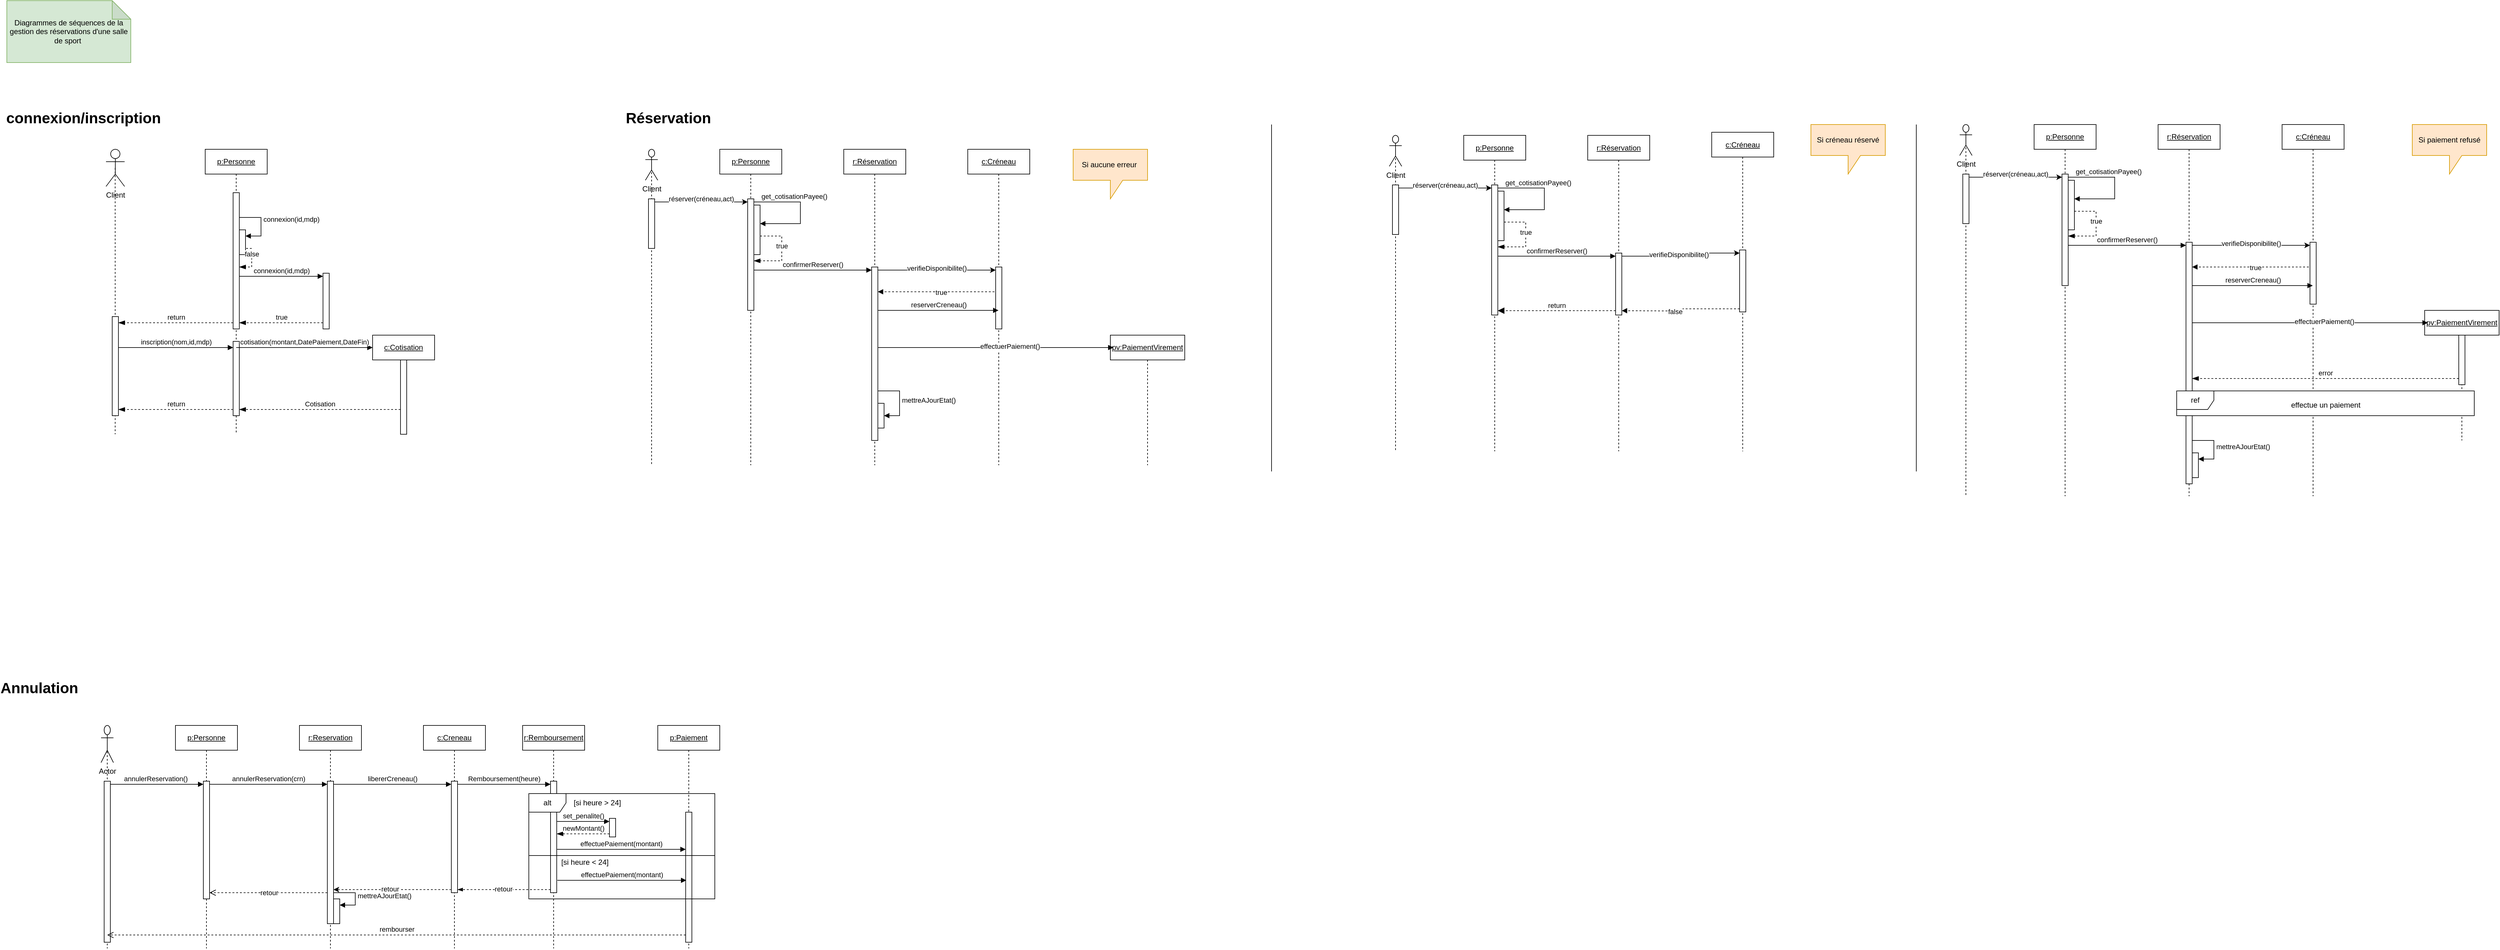 <mxfile version="24.8.6">
  <diagram name="Page-1" id="2YBvvXClWsGukQMizWep">
    <mxGraphModel dx="1835" dy="980" grid="1" gridSize="10" guides="1" tooltips="1" connect="1" arrows="1" fold="1" page="1" pageScale="1" pageWidth="4681" pageHeight="3300" math="0" shadow="0">
      <root>
        <mxCell id="0" />
        <mxCell id="1" parent="0" />
        <mxCell id="aM9ryv3xv72pqoxQDRHE-1" value="&lt;u&gt;p:Personne&lt;/u&gt;" style="shape=umlLifeline;perimeter=lifelinePerimeter;whiteSpace=wrap;html=1;container=0;dropTarget=0;collapsible=0;recursiveResize=0;outlineConnect=0;portConstraint=eastwest;newEdgeStyle={&quot;edgeStyle&quot;:&quot;elbowEdgeStyle&quot;,&quot;elbow&quot;:&quot;vertical&quot;,&quot;curved&quot;:0,&quot;rounded&quot;:0};" parent="1" vertex="1">
          <mxGeometry x="360" y="280" width="100" height="460" as="geometry" />
        </mxCell>
        <mxCell id="aM9ryv3xv72pqoxQDRHE-2" value="" style="html=1;points=[];perimeter=orthogonalPerimeter;outlineConnect=0;targetShapes=umlLifeline;portConstraint=eastwest;newEdgeStyle={&quot;edgeStyle&quot;:&quot;elbowEdgeStyle&quot;,&quot;elbow&quot;:&quot;vertical&quot;,&quot;curved&quot;:0,&quot;rounded&quot;:0};" parent="aM9ryv3xv72pqoxQDRHE-1" vertex="1">
          <mxGeometry x="45" y="70" width="10" height="220" as="geometry" />
        </mxCell>
        <mxCell id="SvCLSoHTuR3Pm3cuyJYp-9" value="" style="html=1;points=[[0,0,0,0,5],[0,1,0,0,-5],[1,0,0,0,5],[1,1,0,0,-5]];perimeter=orthogonalPerimeter;outlineConnect=0;targetShapes=umlLifeline;portConstraint=eastwest;newEdgeStyle={&quot;curved&quot;:0,&quot;rounded&quot;:0};" parent="aM9ryv3xv72pqoxQDRHE-1" vertex="1">
          <mxGeometry x="55" y="130" width="10" height="40" as="geometry" />
        </mxCell>
        <mxCell id="SvCLSoHTuR3Pm3cuyJYp-10" value="connexion(id,mdp)&lt;div&gt;&lt;br&gt;&lt;/div&gt;" style="html=1;align=left;spacingLeft=2;endArrow=block;rounded=0;edgeStyle=orthogonalEdgeStyle;curved=0;rounded=0;" parent="aM9ryv3xv72pqoxQDRHE-1" source="aM9ryv3xv72pqoxQDRHE-2" target="SvCLSoHTuR3Pm3cuyJYp-9" edge="1">
          <mxGeometry relative="1" as="geometry">
            <mxPoint x="60" y="110" as="sourcePoint" />
            <Array as="points">
              <mxPoint x="90" y="110" />
              <mxPoint x="90" y="140" />
            </Array>
          </mxGeometry>
        </mxCell>
        <mxCell id="SvCLSoHTuR3Pm3cuyJYp-14" value="false" style="html=1;verticalAlign=bottom;endArrow=blockThin;dashed=1;endSize=8;rounded=0;exitX=1;exitY=1;exitDx=0;exitDy=-5;exitPerimeter=0;edgeStyle=orthogonalEdgeStyle;endFill=1;" parent="aM9ryv3xv72pqoxQDRHE-1" source="SvCLSoHTuR3Pm3cuyJYp-9" target="aM9ryv3xv72pqoxQDRHE-2" edge="1">
          <mxGeometry relative="1" as="geometry">
            <mxPoint x="140" y="190" as="sourcePoint" />
            <mxPoint x="60" y="230" as="targetPoint" />
            <Array as="points">
              <mxPoint x="65" y="160" />
              <mxPoint x="75" y="160" />
              <mxPoint x="75" y="190" />
            </Array>
          </mxGeometry>
        </mxCell>
        <mxCell id="SvCLSoHTuR3Pm3cuyJYp-21" value="" style="html=1;points=[[0,0,0,0,5],[0,1,0,0,-5],[1,0,0,0,5],[1,1,0,0,-5]];perimeter=orthogonalPerimeter;outlineConnect=0;targetShapes=umlLifeline;portConstraint=eastwest;newEdgeStyle={&quot;curved&quot;:0,&quot;rounded&quot;:0};" parent="aM9ryv3xv72pqoxQDRHE-1" vertex="1">
          <mxGeometry x="45" y="310" width="10" height="120" as="geometry" />
        </mxCell>
        <mxCell id="aM9ryv3xv72pqoxQDRHE-5" value="&lt;u&gt;c:Cotisation&lt;/u&gt;" style="shape=umlLifeline;perimeter=lifelinePerimeter;whiteSpace=wrap;html=1;container=0;dropTarget=0;collapsible=0;recursiveResize=0;outlineConnect=0;portConstraint=eastwest;newEdgeStyle={&quot;edgeStyle&quot;:&quot;elbowEdgeStyle&quot;,&quot;elbow&quot;:&quot;vertical&quot;,&quot;curved&quot;:0,&quot;rounded&quot;:0};" parent="1" vertex="1">
          <mxGeometry x="630" y="580" width="100" height="160" as="geometry" />
        </mxCell>
        <mxCell id="aM9ryv3xv72pqoxQDRHE-6" value="" style="html=1;points=[];perimeter=orthogonalPerimeter;outlineConnect=0;targetShapes=umlLifeline;portConstraint=eastwest;newEdgeStyle={&quot;edgeStyle&quot;:&quot;elbowEdgeStyle&quot;,&quot;elbow&quot;:&quot;vertical&quot;,&quot;curved&quot;:0,&quot;rounded&quot;:0};" parent="aM9ryv3xv72pqoxQDRHE-5" vertex="1">
          <mxGeometry x="45" y="40" width="10" height="120" as="geometry" />
        </mxCell>
        <mxCell id="SvCLSoHTuR3Pm3cuyJYp-1" value="Diagrammes de séquences de la gestion des réservations d&#39;une salle de sport&amp;nbsp;" style="shape=note;whiteSpace=wrap;html=1;backgroundOutline=1;darkOpacity=0.05;fillColor=#d5e8d4;strokeColor=#82b366;" parent="1" vertex="1">
          <mxGeometry x="40" y="40" width="200" height="100" as="geometry" />
        </mxCell>
        <mxCell id="SvCLSoHTuR3Pm3cuyJYp-3" value="&amp;nbsp;connexion/inscription" style="text;strokeColor=none;fillColor=none;html=1;fontSize=24;fontStyle=1;verticalAlign=middle;align=center;" parent="1" vertex="1">
          <mxGeometry x="110" y="210" width="100" height="40" as="geometry" />
        </mxCell>
        <mxCell id="SvCLSoHTuR3Pm3cuyJYp-6" style="edgeStyle=orthogonalEdgeStyle;rounded=0;orthogonalLoop=1;jettySize=auto;html=1;exitX=0.5;exitY=0.5;exitDx=0;exitDy=0;exitPerimeter=0;dashed=1;endArrow=none;endFill=0;" parent="1" edge="1" source="FYhp7AgpGHEQCd8Kel9k-3">
          <mxGeometry relative="1" as="geometry">
            <mxPoint x="214.75" y="740" as="targetPoint" />
            <mxPoint x="214.75" y="310" as="sourcePoint" />
            <Array as="points">
              <mxPoint x="215" y="640" />
              <mxPoint x="215" y="640" />
            </Array>
          </mxGeometry>
        </mxCell>
        <mxCell id="SvCLSoHTuR3Pm3cuyJYp-5" value="Client" style="shape=umlActor;verticalLabelPosition=bottom;verticalAlign=top;html=1;outlineConnect=0;" parent="1" vertex="1">
          <mxGeometry x="200" y="280" width="30" height="60" as="geometry" />
        </mxCell>
        <mxCell id="SvCLSoHTuR3Pm3cuyJYp-16" value="" style="html=1;points=[[0,0,0,0,5],[0,1,0,0,-5],[1,0,0,0,5],[1,1,0,0,-5]];perimeter=orthogonalPerimeter;outlineConnect=0;targetShapes=umlLifeline;portConstraint=eastwest;newEdgeStyle={&quot;curved&quot;:0,&quot;rounded&quot;:0};" parent="1" vertex="1">
          <mxGeometry x="550" y="480" width="10" height="90" as="geometry" />
        </mxCell>
        <mxCell id="SvCLSoHTuR3Pm3cuyJYp-17" value="connexion(id,mdp)" style="html=1;verticalAlign=bottom;endArrow=block;curved=0;rounded=0;entryX=0;entryY=0;entryDx=0;entryDy=5;" parent="1" source="aM9ryv3xv72pqoxQDRHE-2" target="SvCLSoHTuR3Pm3cuyJYp-16" edge="1">
          <mxGeometry relative="1" as="geometry">
            <mxPoint x="420" y="485" as="sourcePoint" />
          </mxGeometry>
        </mxCell>
        <mxCell id="SvCLSoHTuR3Pm3cuyJYp-18" value="true" style="html=1;verticalAlign=bottom;endArrow=blockThin;dashed=1;endSize=8;curved=0;rounded=0;exitX=0;exitY=1;exitDx=0;exitDy=-5;endFill=1;" parent="1" edge="1">
          <mxGeometry relative="1" as="geometry">
            <mxPoint x="415" y="560" as="targetPoint" />
            <mxPoint x="550" y="560" as="sourcePoint" />
          </mxGeometry>
        </mxCell>
        <mxCell id="SvCLSoHTuR3Pm3cuyJYp-20" value="return" style="html=1;verticalAlign=bottom;endArrow=blockThin;dashed=1;endSize=8;curved=0;rounded=0;endFill=1;" parent="1" source="aM9ryv3xv72pqoxQDRHE-2" edge="1">
          <mxGeometry relative="1" as="geometry">
            <mxPoint x="400" y="560" as="sourcePoint" />
            <mxPoint x="220" y="560" as="targetPoint" />
            <Array as="points">
              <mxPoint x="380" y="560" />
            </Array>
          </mxGeometry>
        </mxCell>
        <mxCell id="SvCLSoHTuR3Pm3cuyJYp-22" value="inscription(nom,id,mdp)" style="html=1;verticalAlign=bottom;endArrow=block;curved=0;rounded=0;" parent="1" target="SvCLSoHTuR3Pm3cuyJYp-21" edge="1">
          <mxGeometry width="80" relative="1" as="geometry">
            <mxPoint x="220" y="600" as="sourcePoint" />
            <mxPoint x="330" y="600" as="targetPoint" />
          </mxGeometry>
        </mxCell>
        <mxCell id="SvCLSoHTuR3Pm3cuyJYp-24" value="cotisation(montant,DatePaiement,DateFin)" style="html=1;verticalAlign=bottom;endArrow=block;curved=0;rounded=0;exitX=0.5;exitY=0.083;exitDx=0;exitDy=0;exitPerimeter=0;" parent="1" source="SvCLSoHTuR3Pm3cuyJYp-21" edge="1">
          <mxGeometry width="80" relative="1" as="geometry">
            <mxPoint x="420" y="600" as="sourcePoint" />
            <mxPoint x="630" y="600" as="targetPoint" />
          </mxGeometry>
        </mxCell>
        <mxCell id="SvCLSoHTuR3Pm3cuyJYp-28" value="Cotisation" style="html=1;verticalAlign=bottom;endArrow=blockThin;dashed=1;endSize=8;curved=0;rounded=0;endFill=1;" parent="1" source="aM9ryv3xv72pqoxQDRHE-6" target="SvCLSoHTuR3Pm3cuyJYp-21" edge="1">
          <mxGeometry relative="1" as="geometry">
            <mxPoint x="670" y="700" as="sourcePoint" />
            <mxPoint x="420" y="660" as="targetPoint" />
            <Array as="points">
              <mxPoint x="570" y="700" />
            </Array>
            <mxPoint as="offset" />
          </mxGeometry>
        </mxCell>
        <mxCell id="SvCLSoHTuR3Pm3cuyJYp-29" value="return" style="html=1;verticalAlign=bottom;endArrow=blockThin;dashed=1;endSize=8;curved=0;rounded=0;endFill=1;" parent="1" source="SvCLSoHTuR3Pm3cuyJYp-21" edge="1">
          <mxGeometry relative="1" as="geometry">
            <mxPoint x="400" y="660" as="sourcePoint" />
            <mxPoint x="220" y="700" as="targetPoint" />
            <Array as="points">
              <mxPoint x="350" y="700" />
            </Array>
          </mxGeometry>
        </mxCell>
        <mxCell id="SvCLSoHTuR3Pm3cuyJYp-33" value="Réservation&amp;nbsp;" style="text;strokeColor=none;fillColor=none;html=1;fontSize=24;fontStyle=1;verticalAlign=middle;align=center;" parent="1" vertex="1">
          <mxGeometry x="1060" y="210" width="100" height="40" as="geometry" />
        </mxCell>
        <mxCell id="SvCLSoHTuR3Pm3cuyJYp-35" value="&lt;u&gt;p:Personne&lt;/u&gt;" style="shape=umlLifeline;perimeter=lifelinePerimeter;whiteSpace=wrap;html=1;container=1;dropTarget=0;collapsible=0;recursiveResize=0;outlineConnect=0;portConstraint=eastwest;newEdgeStyle={&quot;curved&quot;:0,&quot;rounded&quot;:0};" parent="1" vertex="1">
          <mxGeometry x="1190" y="280" width="100" height="510" as="geometry" />
        </mxCell>
        <mxCell id="SvCLSoHTuR3Pm3cuyJYp-36" value="" style="html=1;points=[[0,0,0,0,5],[0,1,0,0,-5],[1,0,0,0,5],[1,1,0,0,-5]];perimeter=orthogonalPerimeter;outlineConnect=0;targetShapes=umlLifeline;portConstraint=eastwest;newEdgeStyle={&quot;curved&quot;:0,&quot;rounded&quot;:0};" parent="SvCLSoHTuR3Pm3cuyJYp-35" vertex="1">
          <mxGeometry x="45" y="80" width="10" height="180" as="geometry" />
        </mxCell>
        <mxCell id="SvCLSoHTuR3Pm3cuyJYp-48" value="" style="html=1;points=[[0,0,0,0,5],[0,1,0,0,-5],[1,0,0,0,5],[1,1,0,0,-5]];perimeter=orthogonalPerimeter;outlineConnect=0;targetShapes=umlLifeline;portConstraint=eastwest;newEdgeStyle={&quot;curved&quot;:0,&quot;rounded&quot;:0};" parent="SvCLSoHTuR3Pm3cuyJYp-35" vertex="1">
          <mxGeometry x="55" y="90" width="10" height="80" as="geometry" />
        </mxCell>
        <mxCell id="SvCLSoHTuR3Pm3cuyJYp-45" value="get_cotisationPayee()" style="html=1;verticalAlign=bottom;endArrow=block;rounded=0;exitX=1;exitY=0;exitDx=0;exitDy=5;exitPerimeter=0;edgeStyle=orthogonalEdgeStyle;" parent="SvCLSoHTuR3Pm3cuyJYp-35" source="SvCLSoHTuR3Pm3cuyJYp-36" target="SvCLSoHTuR3Pm3cuyJYp-48" edge="1">
          <mxGeometry x="-0.257" relative="1" as="geometry">
            <mxPoint x="60" y="85" as="sourcePoint" />
            <mxPoint x="130" y="120" as="targetPoint" />
            <Array as="points">
              <mxPoint x="130" y="85" />
              <mxPoint x="130" y="120" />
            </Array>
            <mxPoint as="offset" />
          </mxGeometry>
        </mxCell>
        <mxCell id="SvCLSoHTuR3Pm3cuyJYp-46" value="true" style="html=1;verticalAlign=bottom;endArrow=blockThin;dashed=1;endSize=8;rounded=0;edgeStyle=orthogonalEdgeStyle;endFill=1;" parent="SvCLSoHTuR3Pm3cuyJYp-35" source="SvCLSoHTuR3Pm3cuyJYp-48" target="SvCLSoHTuR3Pm3cuyJYp-36" edge="1">
          <mxGeometry relative="1" as="geometry">
            <mxPoint x="60" y="155" as="targetPoint" />
            <mxPoint x="170" y="155" as="sourcePoint" />
            <Array as="points">
              <mxPoint x="100" y="140" />
              <mxPoint x="100" y="180" />
            </Array>
          </mxGeometry>
        </mxCell>
        <mxCell id="SvCLSoHTuR3Pm3cuyJYp-37" value="&lt;u&gt;r:Réservation&lt;/u&gt;" style="shape=umlLifeline;perimeter=lifelinePerimeter;whiteSpace=wrap;html=1;container=1;dropTarget=0;collapsible=0;recursiveResize=0;outlineConnect=0;portConstraint=eastwest;newEdgeStyle={&quot;curved&quot;:0,&quot;rounded&quot;:0};" parent="1" vertex="1">
          <mxGeometry x="1390" y="280" width="100" height="510" as="geometry" />
        </mxCell>
        <mxCell id="SvCLSoHTuR3Pm3cuyJYp-38" value="" style="html=1;points=[[0,0,0,0,5],[0,1,0,0,-5],[1,0,0,0,5],[1,1,0,0,-5]];perimeter=orthogonalPerimeter;outlineConnect=0;targetShapes=umlLifeline;portConstraint=eastwest;newEdgeStyle={&quot;curved&quot;:0,&quot;rounded&quot;:0};" parent="SvCLSoHTuR3Pm3cuyJYp-37" vertex="1">
          <mxGeometry x="45" y="190" width="10" height="280" as="geometry" />
        </mxCell>
        <mxCell id="SvCLSoHTuR3Pm3cuyJYp-76" value="" style="html=1;points=[[0,0,0,0,5],[0,1,0,0,-5],[1,0,0,0,5],[1,1,0,0,-5]];perimeter=orthogonalPerimeter;outlineConnect=0;targetShapes=umlLifeline;portConstraint=eastwest;newEdgeStyle={&quot;curved&quot;:0,&quot;rounded&quot;:0};" parent="SvCLSoHTuR3Pm3cuyJYp-37" vertex="1">
          <mxGeometry x="55" y="410" width="10" height="40" as="geometry" />
        </mxCell>
        <mxCell id="SvCLSoHTuR3Pm3cuyJYp-77" value="mettreAJourEtat()" style="html=1;align=left;spacingLeft=2;endArrow=block;rounded=0;edgeStyle=orthogonalEdgeStyle;curved=0;rounded=0;" parent="SvCLSoHTuR3Pm3cuyJYp-37" source="SvCLSoHTuR3Pm3cuyJYp-38" target="SvCLSoHTuR3Pm3cuyJYp-76" edge="1">
          <mxGeometry relative="1" as="geometry">
            <mxPoint x="60" y="390" as="sourcePoint" />
            <Array as="points">
              <mxPoint x="90" y="390" />
              <mxPoint x="90" y="430" />
            </Array>
          </mxGeometry>
        </mxCell>
        <mxCell id="SvCLSoHTuR3Pm3cuyJYp-40" style="edgeStyle=orthogonalEdgeStyle;rounded=0;orthogonalLoop=1;jettySize=auto;html=1;exitX=0.5;exitY=0.5;exitDx=0;exitDy=0;exitPerimeter=0;dashed=1;endArrow=none;endFill=0;" parent="1" source="SvCLSoHTuR3Pm3cuyJYp-39" edge="1">
          <mxGeometry relative="1" as="geometry">
            <mxPoint x="1080" y="790" as="targetPoint" />
          </mxGeometry>
        </mxCell>
        <mxCell id="SvCLSoHTuR3Pm3cuyJYp-39" value="Client" style="shape=umlActor;verticalLabelPosition=bottom;verticalAlign=top;html=1;" parent="1" vertex="1">
          <mxGeometry x="1070" y="280" width="20" height="50" as="geometry" />
        </mxCell>
        <mxCell id="SvCLSoHTuR3Pm3cuyJYp-41" value="" style="html=1;points=[[0,0,0,0,5],[0,1,0,0,-5],[1,0,0,0,5],[1,1,0,0,-5]];perimeter=orthogonalPerimeter;outlineConnect=0;targetShapes=umlLifeline;portConstraint=eastwest;newEdgeStyle={&quot;curved&quot;:0,&quot;rounded&quot;:0};" parent="1" vertex="1">
          <mxGeometry x="1075" y="360" width="10" height="80" as="geometry" />
        </mxCell>
        <mxCell id="SvCLSoHTuR3Pm3cuyJYp-42" style="edgeStyle=orthogonalEdgeStyle;rounded=0;orthogonalLoop=1;jettySize=auto;html=1;curved=0;exitX=1;exitY=0;exitDx=0;exitDy=5;exitPerimeter=0;entryX=0;entryY=0;entryDx=0;entryDy=5;entryPerimeter=0;" parent="1" source="SvCLSoHTuR3Pm3cuyJYp-41" target="SvCLSoHTuR3Pm3cuyJYp-36" edge="1">
          <mxGeometry relative="1" as="geometry" />
        </mxCell>
        <mxCell id="SvCLSoHTuR3Pm3cuyJYp-43" value="réserver(créneau,act)" style="edgeLabel;html=1;align=center;verticalAlign=middle;resizable=0;points=[];" parent="SvCLSoHTuR3Pm3cuyJYp-42" vertex="1" connectable="0">
          <mxGeometry x="0.003" y="3" relative="1" as="geometry">
            <mxPoint y="-2" as="offset" />
          </mxGeometry>
        </mxCell>
        <mxCell id="SvCLSoHTuR3Pm3cuyJYp-51" value="confirmerReserver()" style="html=1;verticalAlign=bottom;endArrow=block;curved=0;rounded=0;entryX=0;entryY=0;entryDx=0;entryDy=5;entryPerimeter=0;" parent="1" source="SvCLSoHTuR3Pm3cuyJYp-36" target="SvCLSoHTuR3Pm3cuyJYp-38" edge="1">
          <mxGeometry width="80" relative="1" as="geometry">
            <mxPoint x="1245" y="470" as="sourcePoint" />
            <mxPoint x="1415" y="470" as="targetPoint" />
          </mxGeometry>
        </mxCell>
        <mxCell id="SvCLSoHTuR3Pm3cuyJYp-55" value="&lt;u&gt;c:Créneau&lt;/u&gt;" style="shape=umlLifeline;perimeter=lifelinePerimeter;whiteSpace=wrap;html=1;container=1;dropTarget=0;collapsible=0;recursiveResize=0;outlineConnect=0;portConstraint=eastwest;newEdgeStyle={&quot;curved&quot;:0,&quot;rounded&quot;:0};" parent="1" vertex="1">
          <mxGeometry x="1590" y="280" width="100" height="510" as="geometry" />
        </mxCell>
        <mxCell id="SvCLSoHTuR3Pm3cuyJYp-56" value="" style="html=1;points=[[0,0,0,0,5],[0,1,0,0,-5],[1,0,0,0,5],[1,1,0,0,-5]];perimeter=orthogonalPerimeter;outlineConnect=0;targetShapes=umlLifeline;portConstraint=eastwest;newEdgeStyle={&quot;curved&quot;:0,&quot;rounded&quot;:0};" parent="SvCLSoHTuR3Pm3cuyJYp-55" vertex="1">
          <mxGeometry x="45" y="190" width="10" height="100" as="geometry" />
        </mxCell>
        <mxCell id="SvCLSoHTuR3Pm3cuyJYp-53" style="edgeStyle=orthogonalEdgeStyle;rounded=0;orthogonalLoop=1;jettySize=auto;html=1;curved=0;exitX=1;exitY=0;exitDx=0;exitDy=5;exitPerimeter=0;entryX=0;entryY=0;entryDx=0;entryDy=5;entryPerimeter=0;" parent="1" source="SvCLSoHTuR3Pm3cuyJYp-38" target="SvCLSoHTuR3Pm3cuyJYp-56" edge="1">
          <mxGeometry relative="1" as="geometry" />
        </mxCell>
        <mxCell id="SvCLSoHTuR3Pm3cuyJYp-57" value="verifieDisponibilite()" style="edgeLabel;html=1;align=center;verticalAlign=middle;resizable=0;points=[];" parent="SvCLSoHTuR3Pm3cuyJYp-53" vertex="1" connectable="0">
          <mxGeometry x="0.001" y="3" relative="1" as="geometry">
            <mxPoint as="offset" />
          </mxGeometry>
        </mxCell>
        <mxCell id="SvCLSoHTuR3Pm3cuyJYp-58" style="edgeStyle=orthogonalEdgeStyle;rounded=0;orthogonalLoop=1;jettySize=auto;html=1;curved=0;exitX=0;exitY=1;exitDx=0;exitDy=-5;exitPerimeter=0;entryX=1;entryY=1;entryDx=0;entryDy=-5;entryPerimeter=0;dashed=1;endArrow=block;endFill=1;" parent="1" edge="1">
          <mxGeometry relative="1" as="geometry">
            <mxPoint x="1635" y="550" as="sourcePoint" />
            <mxPoint x="1445" y="510" as="targetPoint" />
            <Array as="points">
              <mxPoint x="1635" y="510" />
            </Array>
          </mxGeometry>
        </mxCell>
        <mxCell id="SvCLSoHTuR3Pm3cuyJYp-64" value="true" style="edgeLabel;html=1;align=center;verticalAlign=middle;resizable=0;points=[];" parent="SvCLSoHTuR3Pm3cuyJYp-58" vertex="1" connectable="0">
          <mxGeometry x="0.118" y="1" relative="1" as="geometry">
            <mxPoint as="offset" />
          </mxGeometry>
        </mxCell>
        <mxCell id="SvCLSoHTuR3Pm3cuyJYp-66" value="reserverCreneau()" style="html=1;verticalAlign=bottom;endArrow=block;curved=0;rounded=0;" parent="1" edge="1">
          <mxGeometry width="80" relative="1" as="geometry">
            <mxPoint x="1445.0" y="540" as="sourcePoint" />
            <mxPoint x="1639.5" y="540" as="targetPoint" />
          </mxGeometry>
        </mxCell>
        <mxCell id="SvCLSoHTuR3Pm3cuyJYp-67" value="&lt;u&gt;pv:PaiementVirement&lt;/u&gt;" style="shape=umlLifeline;perimeter=lifelinePerimeter;whiteSpace=wrap;html=1;container=1;dropTarget=0;collapsible=0;recursiveResize=0;outlineConnect=0;portConstraint=eastwest;newEdgeStyle={&quot;curved&quot;:0,&quot;rounded&quot;:0};fillColor=none;" parent="1" vertex="1">
          <mxGeometry x="1820" y="580" width="120" height="210" as="geometry" />
        </mxCell>
        <mxCell id="SvCLSoHTuR3Pm3cuyJYp-69" value="" style="html=1;verticalAlign=bottom;endArrow=block;curved=0;rounded=0;" parent="1" edge="1">
          <mxGeometry width="80" relative="1" as="geometry">
            <mxPoint x="1445" y="600" as="sourcePoint" />
            <mxPoint x="1825" y="600" as="targetPoint" />
          </mxGeometry>
        </mxCell>
        <mxCell id="SvCLSoHTuR3Pm3cuyJYp-70" value="effectuerPaiement()" style="edgeLabel;html=1;align=center;verticalAlign=middle;resizable=0;points=[];" parent="SvCLSoHTuR3Pm3cuyJYp-69" vertex="1" connectable="0">
          <mxGeometry x="0.119" y="2" relative="1" as="geometry">
            <mxPoint as="offset" />
          </mxGeometry>
        </mxCell>
        <mxCell id="SvCLSoHTuR3Pm3cuyJYp-80" value="Annulation" style="text;strokeColor=none;fillColor=none;html=1;fontSize=24;fontStyle=1;verticalAlign=middle;align=center;" parent="1" vertex="1">
          <mxGeometry x="42" y="1130" width="100" height="40" as="geometry" />
        </mxCell>
        <mxCell id="SvCLSoHTuR3Pm3cuyJYp-81" value="&lt;u&gt;p:Personne&lt;/u&gt;" style="shape=umlLifeline;perimeter=lifelinePerimeter;whiteSpace=wrap;html=1;container=1;dropTarget=0;collapsible=0;recursiveResize=0;outlineConnect=0;portConstraint=eastwest;newEdgeStyle={&quot;curved&quot;:0,&quot;rounded&quot;:0};" parent="1" vertex="1">
          <mxGeometry x="312" y="1210" width="100" height="360" as="geometry" />
        </mxCell>
        <mxCell id="SvCLSoHTuR3Pm3cuyJYp-91" value="" style="html=1;points=[[0,0,0,0,5],[0,1,0,0,-5],[1,0,0,0,5],[1,1,0,0,-5]];perimeter=orthogonalPerimeter;outlineConnect=0;targetShapes=umlLifeline;portConstraint=eastwest;newEdgeStyle={&quot;curved&quot;:0,&quot;rounded&quot;:0};" parent="SvCLSoHTuR3Pm3cuyJYp-81" vertex="1">
          <mxGeometry x="45" y="90" width="10" height="190" as="geometry" />
        </mxCell>
        <mxCell id="SvCLSoHTuR3Pm3cuyJYp-82" value="&lt;u&gt;r:Reservation&lt;/u&gt;" style="shape=umlLifeline;perimeter=lifelinePerimeter;whiteSpace=wrap;html=1;container=1;dropTarget=0;collapsible=0;recursiveResize=0;outlineConnect=0;portConstraint=eastwest;newEdgeStyle={&quot;curved&quot;:0,&quot;rounded&quot;:0};" parent="1" vertex="1">
          <mxGeometry x="512" y="1210" width="100" height="360" as="geometry" />
        </mxCell>
        <mxCell id="SvCLSoHTuR3Pm3cuyJYp-92" value="" style="html=1;points=[[0,0,0,0,5],[0,1,0,0,-5],[1,0,0,0,5],[1,1,0,0,-5]];perimeter=orthogonalPerimeter;outlineConnect=0;targetShapes=umlLifeline;portConstraint=eastwest;newEdgeStyle={&quot;curved&quot;:0,&quot;rounded&quot;:0};" parent="SvCLSoHTuR3Pm3cuyJYp-82" vertex="1">
          <mxGeometry x="45" y="90" width="10" height="230" as="geometry" />
        </mxCell>
        <mxCell id="SvCLSoHTuR3Pm3cuyJYp-125" value="" style="html=1;points=[[0,0,0,0,5],[0,1,0,0,-5],[1,0,0,0,5],[1,1,0,0,-5]];perimeter=orthogonalPerimeter;outlineConnect=0;targetShapes=umlLifeline;portConstraint=eastwest;newEdgeStyle={&quot;curved&quot;:0,&quot;rounded&quot;:0};" parent="SvCLSoHTuR3Pm3cuyJYp-82" vertex="1">
          <mxGeometry x="55" y="280" width="10" height="40" as="geometry" />
        </mxCell>
        <mxCell id="SvCLSoHTuR3Pm3cuyJYp-126" value="mettreAJourEtat()" style="html=1;align=left;spacingLeft=2;endArrow=block;rounded=0;edgeStyle=orthogonalEdgeStyle;curved=0;rounded=0;" parent="SvCLSoHTuR3Pm3cuyJYp-82" source="SvCLSoHTuR3Pm3cuyJYp-92" target="SvCLSoHTuR3Pm3cuyJYp-125" edge="1">
          <mxGeometry relative="1" as="geometry">
            <mxPoint x="60" y="260" as="sourcePoint" />
            <Array as="points">
              <mxPoint x="90" y="270" />
              <mxPoint x="90" y="290" />
            </Array>
            <mxPoint as="offset" />
          </mxGeometry>
        </mxCell>
        <mxCell id="SvCLSoHTuR3Pm3cuyJYp-84" style="edgeStyle=orthogonalEdgeStyle;rounded=0;orthogonalLoop=1;jettySize=auto;html=1;exitX=0.5;exitY=0.5;exitDx=0;exitDy=0;exitPerimeter=0;dashed=1;endArrow=none;endFill=0;" parent="1" source="SvCLSoHTuR3Pm3cuyJYp-117" edge="1">
          <mxGeometry relative="1" as="geometry">
            <mxPoint x="202" y="1570" as="targetPoint" />
            <Array as="points">
              <mxPoint x="202" y="1530" />
            </Array>
          </mxGeometry>
        </mxCell>
        <mxCell id="SvCLSoHTuR3Pm3cuyJYp-83" value="Actor" style="shape=umlActor;verticalLabelPosition=bottom;verticalAlign=top;html=1;" parent="1" vertex="1">
          <mxGeometry x="192" y="1210" width="20" height="60" as="geometry" />
        </mxCell>
        <mxCell id="SvCLSoHTuR3Pm3cuyJYp-85" value="annulerReservation()" style="html=1;verticalAlign=bottom;endArrow=block;curved=0;rounded=0;entryX=0;entryY=0;entryDx=0;entryDy=5;entryPerimeter=0;" parent="1" target="SvCLSoHTuR3Pm3cuyJYp-91" edge="1">
          <mxGeometry width="80" relative="1" as="geometry">
            <mxPoint x="202" y="1305" as="sourcePoint" />
            <mxPoint x="282" y="1310" as="targetPoint" />
          </mxGeometry>
        </mxCell>
        <mxCell id="SvCLSoHTuR3Pm3cuyJYp-86" value="annulerReservation(crn)" style="html=1;verticalAlign=bottom;endArrow=block;curved=0;rounded=0;entryX=0;entryY=0;entryDx=0;entryDy=5;entryPerimeter=0;exitX=1;exitY=0;exitDx=0;exitDy=5;exitPerimeter=0;" parent="1" source="SvCLSoHTuR3Pm3cuyJYp-91" target="SvCLSoHTuR3Pm3cuyJYp-92" edge="1">
          <mxGeometry width="80" relative="1" as="geometry">
            <mxPoint x="382" y="1310" as="sourcePoint" />
            <mxPoint x="462" y="1310" as="targetPoint" />
          </mxGeometry>
        </mxCell>
        <mxCell id="SvCLSoHTuR3Pm3cuyJYp-87" value="&lt;u&gt;c:Creneau&lt;/u&gt;" style="shape=umlLifeline;perimeter=lifelinePerimeter;whiteSpace=wrap;html=1;container=1;dropTarget=0;collapsible=0;recursiveResize=0;outlineConnect=0;portConstraint=eastwest;newEdgeStyle={&quot;curved&quot;:0,&quot;rounded&quot;:0};" parent="1" vertex="1">
          <mxGeometry x="712" y="1210" width="100" height="360" as="geometry" />
        </mxCell>
        <mxCell id="SvCLSoHTuR3Pm3cuyJYp-93" value="" style="html=1;points=[[0,0,0,0,5],[0,1,0,0,-5],[1,0,0,0,5],[1,1,0,0,-5]];perimeter=orthogonalPerimeter;outlineConnect=0;targetShapes=umlLifeline;portConstraint=eastwest;newEdgeStyle={&quot;curved&quot;:0,&quot;rounded&quot;:0};" parent="SvCLSoHTuR3Pm3cuyJYp-87" vertex="1">
          <mxGeometry x="45" y="90" width="10" height="180" as="geometry" />
        </mxCell>
        <mxCell id="SvCLSoHTuR3Pm3cuyJYp-88" value="libererCreneau()" style="html=1;verticalAlign=bottom;endArrow=block;curved=0;rounded=0;entryX=0;entryY=0;entryDx=0;entryDy=5;entryPerimeter=0;exitX=1;exitY=0;exitDx=0;exitDy=5;exitPerimeter=0;" parent="1" source="SvCLSoHTuR3Pm3cuyJYp-92" target="SvCLSoHTuR3Pm3cuyJYp-93" edge="1">
          <mxGeometry width="80" relative="1" as="geometry">
            <mxPoint x="612" y="1310" as="sourcePoint" />
            <mxPoint x="692" y="1310" as="targetPoint" />
          </mxGeometry>
        </mxCell>
        <mxCell id="SvCLSoHTuR3Pm3cuyJYp-89" value="&lt;u&gt;r:Remboursement&lt;/u&gt;" style="shape=umlLifeline;perimeter=lifelinePerimeter;whiteSpace=wrap;html=1;container=1;dropTarget=0;collapsible=0;recursiveResize=0;outlineConnect=0;portConstraint=eastwest;newEdgeStyle={&quot;curved&quot;:0,&quot;rounded&quot;:0};" parent="1" vertex="1">
          <mxGeometry x="872" y="1210" width="100" height="360" as="geometry" />
        </mxCell>
        <mxCell id="SvCLSoHTuR3Pm3cuyJYp-94" value="" style="html=1;points=[[0,0,0,0,5],[0,1,0,0,-5],[1,0,0,0,5],[1,1,0,0,-5]];perimeter=orthogonalPerimeter;outlineConnect=0;targetShapes=umlLifeline;portConstraint=eastwest;newEdgeStyle={&quot;curved&quot;:0,&quot;rounded&quot;:0};" parent="SvCLSoHTuR3Pm3cuyJYp-89" vertex="1">
          <mxGeometry x="45" y="90" width="10" height="180" as="geometry" />
        </mxCell>
        <mxCell id="SvCLSoHTuR3Pm3cuyJYp-90" value="Remboursement(heure)" style="html=1;verticalAlign=bottom;endArrow=block;curved=0;rounded=0;entryX=0;entryY=0;entryDx=0;entryDy=5;entryPerimeter=0;" parent="1" source="SvCLSoHTuR3Pm3cuyJYp-93" target="SvCLSoHTuR3Pm3cuyJYp-94" edge="1">
          <mxGeometry width="80" relative="1" as="geometry">
            <mxPoint x="772" y="1310" as="sourcePoint" />
            <mxPoint x="922" y="1310" as="targetPoint" />
          </mxGeometry>
        </mxCell>
        <mxCell id="SvCLSoHTuR3Pm3cuyJYp-95" value="&lt;u&gt;p:Paiement&lt;/u&gt;" style="shape=umlLifeline;perimeter=lifelinePerimeter;whiteSpace=wrap;html=1;container=1;dropTarget=0;collapsible=0;recursiveResize=0;outlineConnect=0;portConstraint=eastwest;newEdgeStyle={&quot;curved&quot;:0,&quot;rounded&quot;:0};" parent="1" vertex="1">
          <mxGeometry x="1090" y="1210" width="100" height="360" as="geometry" />
        </mxCell>
        <mxCell id="SvCLSoHTuR3Pm3cuyJYp-96" value="" style="html=1;points=[[0,0,0,0,5],[0,1,0,0,-5],[1,0,0,0,5],[1,1,0,0,-5]];perimeter=orthogonalPerimeter;outlineConnect=0;targetShapes=umlLifeline;portConstraint=eastwest;newEdgeStyle={&quot;curved&quot;:0,&quot;rounded&quot;:0};" parent="SvCLSoHTuR3Pm3cuyJYp-95" vertex="1">
          <mxGeometry x="45" y="140" width="10" height="210" as="geometry" />
        </mxCell>
        <mxCell id="SvCLSoHTuR3Pm3cuyJYp-100" value="alt" style="shape=umlFrame;whiteSpace=wrap;html=1;pointerEvents=0;" parent="1" vertex="1">
          <mxGeometry x="882" y="1320" width="300" height="170" as="geometry" />
        </mxCell>
        <mxCell id="SvCLSoHTuR3Pm3cuyJYp-101" value="" style="line;strokeWidth=1;fillColor=none;align=left;verticalAlign=middle;spacingTop=-1;spacingLeft=3;spacingRight=3;rotatable=0;labelPosition=right;points=[];portConstraint=eastwest;strokeColor=inherit;" parent="1" vertex="1">
          <mxGeometry x="882" y="1416" width="300" height="8" as="geometry" />
        </mxCell>
        <mxCell id="SvCLSoHTuR3Pm3cuyJYp-102" value="[si heure &amp;gt; 24]" style="text;html=1;align=center;verticalAlign=middle;resizable=0;points=[];autosize=1;strokeColor=none;fillColor=none;" parent="1" vertex="1">
          <mxGeometry x="942" y="1320" width="100" height="30" as="geometry" />
        </mxCell>
        <mxCell id="SvCLSoHTuR3Pm3cuyJYp-103" value="[si heure &amp;lt; 24]" style="text;html=1;align=center;verticalAlign=middle;resizable=0;points=[];autosize=1;strokeColor=none;fillColor=none;" parent="1" vertex="1">
          <mxGeometry x="922" y="1416" width="100" height="30" as="geometry" />
        </mxCell>
        <mxCell id="SvCLSoHTuR3Pm3cuyJYp-108" value="" style="html=1;points=[[0,0,0,0,5],[0,1,0,0,-5],[1,0,0,0,5],[1,1,0,0,-5]];perimeter=orthogonalPerimeter;outlineConnect=0;targetShapes=umlLifeline;portConstraint=eastwest;newEdgeStyle={&quot;curved&quot;:0,&quot;rounded&quot;:0};" parent="1" vertex="1">
          <mxGeometry x="1012" y="1360" width="10" height="30" as="geometry" />
        </mxCell>
        <mxCell id="SvCLSoHTuR3Pm3cuyJYp-109" value="set_penalite()" style="html=1;verticalAlign=bottom;endArrow=block;curved=0;rounded=0;entryX=0;entryY=0;entryDx=0;entryDy=5;" parent="1" target="SvCLSoHTuR3Pm3cuyJYp-108" edge="1">
          <mxGeometry relative="1" as="geometry">
            <mxPoint x="927" y="1365" as="sourcePoint" />
          </mxGeometry>
        </mxCell>
        <mxCell id="SvCLSoHTuR3Pm3cuyJYp-110" value="newMontant()" style="html=1;verticalAlign=bottom;endArrow=blockThin;dashed=1;endSize=8;curved=0;rounded=0;exitX=0;exitY=1;exitDx=0;exitDy=-5;endFill=1;" parent="1" source="SvCLSoHTuR3Pm3cuyJYp-108" target="SvCLSoHTuR3Pm3cuyJYp-94" edge="1">
          <mxGeometry relative="1" as="geometry">
            <mxPoint x="927" y="1411" as="targetPoint" />
          </mxGeometry>
        </mxCell>
        <mxCell id="SvCLSoHTuR3Pm3cuyJYp-111" value="effectuePaiement(montant)" style="html=1;verticalAlign=bottom;endArrow=block;curved=0;rounded=0;" parent="1" target="SvCLSoHTuR3Pm3cuyJYp-96" edge="1">
          <mxGeometry width="80" relative="1" as="geometry">
            <mxPoint x="927" y="1410" as="sourcePoint" />
            <mxPoint x="1007" y="1410" as="targetPoint" />
          </mxGeometry>
        </mxCell>
        <mxCell id="SvCLSoHTuR3Pm3cuyJYp-113" value="effectuePaiement(montant)" style="html=1;verticalAlign=bottom;endArrow=block;curved=0;rounded=0;" parent="1" edge="1">
          <mxGeometry width="80" relative="1" as="geometry">
            <mxPoint x="928" y="1460" as="sourcePoint" />
            <mxPoint x="1136" y="1460" as="targetPoint" />
          </mxGeometry>
        </mxCell>
        <mxCell id="SvCLSoHTuR3Pm3cuyJYp-118" value="" style="edgeStyle=orthogonalEdgeStyle;rounded=0;orthogonalLoop=1;jettySize=auto;html=1;exitX=0.5;exitY=0.5;exitDx=0;exitDy=0;exitPerimeter=0;dashed=1;endArrow=none;endFill=0;" parent="1" source="SvCLSoHTuR3Pm3cuyJYp-83" target="SvCLSoHTuR3Pm3cuyJYp-117" edge="1">
          <mxGeometry relative="1" as="geometry">
            <mxPoint x="202" y="1530" as="targetPoint" />
            <mxPoint x="202" y="1240" as="sourcePoint" />
            <Array as="points">
              <mxPoint x="202" y="1310" />
              <mxPoint x="202" y="1310" />
            </Array>
          </mxGeometry>
        </mxCell>
        <mxCell id="SvCLSoHTuR3Pm3cuyJYp-117" value="" style="html=1;points=[[0,0,0,0,5],[0,1,0,0,-5],[1,0,0,0,5],[1,1,0,0,-5]];perimeter=orthogonalPerimeter;outlineConnect=0;targetShapes=umlLifeline;portConstraint=eastwest;newEdgeStyle={&quot;curved&quot;:0,&quot;rounded&quot;:0};" parent="1" vertex="1">
          <mxGeometry x="197" y="1300" width="10" height="260" as="geometry" />
        </mxCell>
        <mxCell id="SvCLSoHTuR3Pm3cuyJYp-119" value="rembourser" style="html=1;verticalAlign=bottom;endArrow=open;dashed=1;endSize=8;curved=0;rounded=0;entryX=0.5;entryY=0.955;entryDx=0;entryDy=0;entryPerimeter=0;" parent="1" source="SvCLSoHTuR3Pm3cuyJYp-96" target="SvCLSoHTuR3Pm3cuyJYp-117" edge="1">
          <mxGeometry relative="1" as="geometry">
            <mxPoint x="1122" y="1510" as="sourcePoint" />
            <mxPoint x="212" y="1510" as="targetPoint" />
          </mxGeometry>
        </mxCell>
        <mxCell id="SvCLSoHTuR3Pm3cuyJYp-120" style="edgeStyle=orthogonalEdgeStyle;rounded=0;orthogonalLoop=1;jettySize=auto;html=1;curved=0;exitX=0;exitY=1;exitDx=0;exitDy=-5;exitPerimeter=0;entryX=1;entryY=1;entryDx=0;entryDy=-5;entryPerimeter=0;dashed=1;endArrow=blockThin;endFill=1;" parent="1" source="SvCLSoHTuR3Pm3cuyJYp-94" target="SvCLSoHTuR3Pm3cuyJYp-93" edge="1">
          <mxGeometry relative="1" as="geometry" />
        </mxCell>
        <mxCell id="SvCLSoHTuR3Pm3cuyJYp-121" value="retour" style="edgeLabel;html=1;align=center;verticalAlign=middle;resizable=0;points=[];" parent="SvCLSoHTuR3Pm3cuyJYp-120" vertex="1" connectable="0">
          <mxGeometry x="0.015" y="-1" relative="1" as="geometry">
            <mxPoint as="offset" />
          </mxGeometry>
        </mxCell>
        <mxCell id="SvCLSoHTuR3Pm3cuyJYp-123" style="edgeStyle=orthogonalEdgeStyle;rounded=0;orthogonalLoop=1;jettySize=auto;html=1;curved=0;exitX=0;exitY=1;exitDx=0;exitDy=-5;exitPerimeter=0;dashed=1;" parent="1" source="SvCLSoHTuR3Pm3cuyJYp-93" target="SvCLSoHTuR3Pm3cuyJYp-92" edge="1">
          <mxGeometry relative="1" as="geometry">
            <Array as="points">
              <mxPoint x="622" y="1475" />
              <mxPoint x="622" y="1475" />
            </Array>
          </mxGeometry>
        </mxCell>
        <mxCell id="SvCLSoHTuR3Pm3cuyJYp-124" value="retour" style="edgeLabel;html=1;align=center;verticalAlign=middle;resizable=0;points=[];" parent="SvCLSoHTuR3Pm3cuyJYp-123" vertex="1" connectable="0">
          <mxGeometry x="0.047" y="-1" relative="1" as="geometry">
            <mxPoint as="offset" />
          </mxGeometry>
        </mxCell>
        <mxCell id="SvCLSoHTuR3Pm3cuyJYp-127" value="" style="html=1;verticalAlign=bottom;endArrow=open;dashed=1;endSize=8;curved=0;rounded=0;" parent="1" edge="1">
          <mxGeometry relative="1" as="geometry">
            <mxPoint x="557" y="1480" as="sourcePoint" />
            <mxPoint x="367" y="1480" as="targetPoint" />
          </mxGeometry>
        </mxCell>
        <mxCell id="SvCLSoHTuR3Pm3cuyJYp-128" value="retour" style="edgeLabel;html=1;align=center;verticalAlign=middle;resizable=0;points=[];" parent="SvCLSoHTuR3Pm3cuyJYp-127" vertex="1" connectable="0">
          <mxGeometry x="-0.01" relative="1" as="geometry">
            <mxPoint as="offset" />
          </mxGeometry>
        </mxCell>
        <mxCell id="FYhp7AgpGHEQCd8Kel9k-4" value="" style="edgeStyle=orthogonalEdgeStyle;rounded=0;orthogonalLoop=1;jettySize=auto;html=1;exitX=0.5;exitY=0.5;exitDx=0;exitDy=0;exitPerimeter=0;dashed=1;endArrow=none;endFill=0;" edge="1" parent="1" target="FYhp7AgpGHEQCd8Kel9k-3">
          <mxGeometry relative="1" as="geometry">
            <mxPoint x="214.75" y="740" as="targetPoint" />
            <mxPoint x="214.75" y="310" as="sourcePoint" />
            <Array as="points">
              <mxPoint x="215" y="510" />
              <mxPoint x="215" y="510" />
            </Array>
          </mxGeometry>
        </mxCell>
        <mxCell id="FYhp7AgpGHEQCd8Kel9k-3" value="" style="html=1;points=[[0,0,0,0,5],[0,1,0,0,-5],[1,0,0,0,5],[1,1,0,0,-5]];perimeter=orthogonalPerimeter;outlineConnect=0;targetShapes=umlLifeline;portConstraint=eastwest;newEdgeStyle={&quot;curved&quot;:0,&quot;rounded&quot;:0};" vertex="1" parent="1">
          <mxGeometry x="210" y="550" width="10" height="160" as="geometry" />
        </mxCell>
        <mxCell id="FYhp7AgpGHEQCd8Kel9k-5" value="&lt;u&gt;p:Personne&lt;/u&gt;" style="shape=umlLifeline;perimeter=lifelinePerimeter;whiteSpace=wrap;html=1;container=1;dropTarget=0;collapsible=0;recursiveResize=0;outlineConnect=0;portConstraint=eastwest;newEdgeStyle={&quot;curved&quot;:0,&quot;rounded&quot;:0};" vertex="1" parent="1">
          <mxGeometry x="2390" y="257.5" width="100" height="510" as="geometry" />
        </mxCell>
        <mxCell id="FYhp7AgpGHEQCd8Kel9k-6" value="" style="html=1;points=[[0,0,0,0,5],[0,1,0,0,-5],[1,0,0,0,5],[1,1,0,0,-5]];perimeter=orthogonalPerimeter;outlineConnect=0;targetShapes=umlLifeline;portConstraint=eastwest;newEdgeStyle={&quot;curved&quot;:0,&quot;rounded&quot;:0};" vertex="1" parent="FYhp7AgpGHEQCd8Kel9k-5">
          <mxGeometry x="45" y="80" width="10" height="210" as="geometry" />
        </mxCell>
        <mxCell id="FYhp7AgpGHEQCd8Kel9k-7" value="" style="html=1;points=[[0,0,0,0,5],[0,1,0,0,-5],[1,0,0,0,5],[1,1,0,0,-5]];perimeter=orthogonalPerimeter;outlineConnect=0;targetShapes=umlLifeline;portConstraint=eastwest;newEdgeStyle={&quot;curved&quot;:0,&quot;rounded&quot;:0};" vertex="1" parent="FYhp7AgpGHEQCd8Kel9k-5">
          <mxGeometry x="55" y="90" width="10" height="80" as="geometry" />
        </mxCell>
        <mxCell id="FYhp7AgpGHEQCd8Kel9k-8" value="get_cotisationPayee()" style="html=1;verticalAlign=bottom;endArrow=block;rounded=0;exitX=1;exitY=0;exitDx=0;exitDy=5;exitPerimeter=0;edgeStyle=orthogonalEdgeStyle;" edge="1" parent="FYhp7AgpGHEQCd8Kel9k-5" source="FYhp7AgpGHEQCd8Kel9k-6" target="FYhp7AgpGHEQCd8Kel9k-7">
          <mxGeometry x="-0.257" relative="1" as="geometry">
            <mxPoint x="60" y="85" as="sourcePoint" />
            <mxPoint x="130" y="120" as="targetPoint" />
            <Array as="points">
              <mxPoint x="130" y="85" />
              <mxPoint x="130" y="120" />
            </Array>
            <mxPoint as="offset" />
          </mxGeometry>
        </mxCell>
        <mxCell id="FYhp7AgpGHEQCd8Kel9k-9" value="true" style="html=1;verticalAlign=bottom;endArrow=blockThin;dashed=1;endSize=8;rounded=0;edgeStyle=orthogonalEdgeStyle;endFill=1;" edge="1" parent="FYhp7AgpGHEQCd8Kel9k-5" source="FYhp7AgpGHEQCd8Kel9k-7" target="FYhp7AgpGHEQCd8Kel9k-6">
          <mxGeometry relative="1" as="geometry">
            <mxPoint x="60" y="155" as="targetPoint" />
            <mxPoint x="170" y="155" as="sourcePoint" />
            <Array as="points">
              <mxPoint x="100" y="140" />
              <mxPoint x="100" y="180" />
            </Array>
          </mxGeometry>
        </mxCell>
        <mxCell id="FYhp7AgpGHEQCd8Kel9k-10" value="&lt;u&gt;r:Réservation&lt;/u&gt;" style="shape=umlLifeline;perimeter=lifelinePerimeter;whiteSpace=wrap;html=1;container=1;dropTarget=0;collapsible=0;recursiveResize=0;outlineConnect=0;portConstraint=eastwest;newEdgeStyle={&quot;curved&quot;:0,&quot;rounded&quot;:0};" vertex="1" parent="1">
          <mxGeometry x="2590" y="257.5" width="100" height="510" as="geometry" />
        </mxCell>
        <mxCell id="FYhp7AgpGHEQCd8Kel9k-11" value="" style="html=1;points=[[0,0,0,0,5],[0,1,0,0,-5],[1,0,0,0,5],[1,1,0,0,-5]];perimeter=orthogonalPerimeter;outlineConnect=0;targetShapes=umlLifeline;portConstraint=eastwest;newEdgeStyle={&quot;curved&quot;:0,&quot;rounded&quot;:0};" vertex="1" parent="FYhp7AgpGHEQCd8Kel9k-10">
          <mxGeometry x="45" y="190" width="10" height="100" as="geometry" />
        </mxCell>
        <mxCell id="FYhp7AgpGHEQCd8Kel9k-14" style="edgeStyle=orthogonalEdgeStyle;rounded=0;orthogonalLoop=1;jettySize=auto;html=1;exitX=0.5;exitY=0.5;exitDx=0;exitDy=0;exitPerimeter=0;dashed=1;endArrow=none;endFill=0;" edge="1" parent="1" source="FYhp7AgpGHEQCd8Kel9k-15">
          <mxGeometry relative="1" as="geometry">
            <mxPoint x="2280" y="767.5" as="targetPoint" />
          </mxGeometry>
        </mxCell>
        <mxCell id="FYhp7AgpGHEQCd8Kel9k-15" value="Client" style="shape=umlActor;verticalLabelPosition=bottom;verticalAlign=top;html=1;" vertex="1" parent="1">
          <mxGeometry x="2270" y="257.5" width="20" height="50" as="geometry" />
        </mxCell>
        <mxCell id="FYhp7AgpGHEQCd8Kel9k-16" value="" style="html=1;points=[[0,0,0,0,5],[0,1,0,0,-5],[1,0,0,0,5],[1,1,0,0,-5]];perimeter=orthogonalPerimeter;outlineConnect=0;targetShapes=umlLifeline;portConstraint=eastwest;newEdgeStyle={&quot;curved&quot;:0,&quot;rounded&quot;:0};" vertex="1" parent="1">
          <mxGeometry x="2275" y="337.5" width="10" height="80" as="geometry" />
        </mxCell>
        <mxCell id="FYhp7AgpGHEQCd8Kel9k-17" style="edgeStyle=orthogonalEdgeStyle;rounded=0;orthogonalLoop=1;jettySize=auto;html=1;curved=0;exitX=1;exitY=0;exitDx=0;exitDy=5;exitPerimeter=0;entryX=0;entryY=0;entryDx=0;entryDy=5;entryPerimeter=0;" edge="1" parent="1" source="FYhp7AgpGHEQCd8Kel9k-16" target="FYhp7AgpGHEQCd8Kel9k-6">
          <mxGeometry relative="1" as="geometry" />
        </mxCell>
        <mxCell id="FYhp7AgpGHEQCd8Kel9k-18" value="réserver(créneau,act)" style="edgeLabel;html=1;align=center;verticalAlign=middle;resizable=0;points=[];" vertex="1" connectable="0" parent="FYhp7AgpGHEQCd8Kel9k-17">
          <mxGeometry x="0.003" y="3" relative="1" as="geometry">
            <mxPoint y="-2" as="offset" />
          </mxGeometry>
        </mxCell>
        <mxCell id="FYhp7AgpGHEQCd8Kel9k-19" value="confirmerReserver()" style="html=1;verticalAlign=bottom;endArrow=block;curved=0;rounded=0;entryX=0;entryY=0;entryDx=0;entryDy=5;entryPerimeter=0;" edge="1" parent="1" source="FYhp7AgpGHEQCd8Kel9k-6" target="FYhp7AgpGHEQCd8Kel9k-11">
          <mxGeometry width="80" relative="1" as="geometry">
            <mxPoint x="2445" y="447.5" as="sourcePoint" />
            <mxPoint x="2615" y="447.5" as="targetPoint" />
          </mxGeometry>
        </mxCell>
        <mxCell id="FYhp7AgpGHEQCd8Kel9k-20" value="&lt;u&gt;c:Créneau&lt;/u&gt;" style="shape=umlLifeline;perimeter=lifelinePerimeter;whiteSpace=wrap;html=1;container=1;dropTarget=0;collapsible=0;recursiveResize=0;outlineConnect=0;portConstraint=eastwest;newEdgeStyle={&quot;curved&quot;:0,&quot;rounded&quot;:0};" vertex="1" parent="1">
          <mxGeometry x="2790" y="252.5" width="100" height="515" as="geometry" />
        </mxCell>
        <mxCell id="FYhp7AgpGHEQCd8Kel9k-21" value="" style="html=1;points=[[0,0,0,0,5],[0,1,0,0,-5],[1,0,0,0,5],[1,1,0,0,-5]];perimeter=orthogonalPerimeter;outlineConnect=0;targetShapes=umlLifeline;portConstraint=eastwest;newEdgeStyle={&quot;curved&quot;:0,&quot;rounded&quot;:0};" vertex="1" parent="FYhp7AgpGHEQCd8Kel9k-20">
          <mxGeometry x="45" y="190" width="10" height="100" as="geometry" />
        </mxCell>
        <mxCell id="FYhp7AgpGHEQCd8Kel9k-22" style="edgeStyle=orthogonalEdgeStyle;rounded=0;orthogonalLoop=1;jettySize=auto;html=1;curved=0;exitX=1;exitY=0;exitDx=0;exitDy=5;exitPerimeter=0;entryX=0;entryY=0;entryDx=0;entryDy=5;entryPerimeter=0;" edge="1" parent="1" source="FYhp7AgpGHEQCd8Kel9k-11" target="FYhp7AgpGHEQCd8Kel9k-21">
          <mxGeometry relative="1" as="geometry" />
        </mxCell>
        <mxCell id="FYhp7AgpGHEQCd8Kel9k-23" value="verifieDisponibilite()" style="edgeLabel;html=1;align=center;verticalAlign=middle;resizable=0;points=[];" vertex="1" connectable="0" parent="FYhp7AgpGHEQCd8Kel9k-22">
          <mxGeometry x="0.001" y="3" relative="1" as="geometry">
            <mxPoint as="offset" />
          </mxGeometry>
        </mxCell>
        <mxCell id="FYhp7AgpGHEQCd8Kel9k-24" style="edgeStyle=orthogonalEdgeStyle;rounded=0;orthogonalLoop=1;jettySize=auto;html=1;curved=0;entryX=1;entryY=1;entryDx=0;entryDy=-5;entryPerimeter=0;dashed=1;endArrow=block;endFill=1;exitX=0;exitY=1;exitDx=0;exitDy=-5;exitPerimeter=0;" edge="1" parent="1" source="FYhp7AgpGHEQCd8Kel9k-21">
          <mxGeometry relative="1" as="geometry">
            <mxPoint x="2835" y="580.53" as="sourcePoint" />
            <mxPoint x="2645" y="540.53" as="targetPoint" />
            <Array as="points" />
          </mxGeometry>
        </mxCell>
        <mxCell id="FYhp7AgpGHEQCd8Kel9k-25" value="false" style="edgeLabel;html=1;align=center;verticalAlign=middle;resizable=0;points=[];" vertex="1" connectable="0" parent="FYhp7AgpGHEQCd8Kel9k-24">
          <mxGeometry x="0.118" y="1" relative="1" as="geometry">
            <mxPoint as="offset" />
          </mxGeometry>
        </mxCell>
        <mxCell id="FYhp7AgpGHEQCd8Kel9k-31" value="return" style="html=1;verticalAlign=bottom;endArrow=block;dashed=1;endSize=8;curved=0;rounded=0;endFill=1;" edge="1" parent="1">
          <mxGeometry relative="1" as="geometry">
            <mxPoint x="2635" y="540.5" as="sourcePoint" />
            <mxPoint x="2445" y="540.5" as="targetPoint" />
          </mxGeometry>
        </mxCell>
        <mxCell id="FYhp7AgpGHEQCd8Kel9k-32" value="Si aucune erreur&amp;nbsp;" style="shape=callout;whiteSpace=wrap;html=1;perimeter=calloutPerimeter;fillColor=#ffe6cc;strokeColor=#d79b00;" vertex="1" parent="1">
          <mxGeometry x="1760" y="280" width="120" height="80" as="geometry" />
        </mxCell>
        <mxCell id="FYhp7AgpGHEQCd8Kel9k-33" value="Si créneau réservé" style="shape=callout;whiteSpace=wrap;html=1;perimeter=calloutPerimeter;fillColor=#ffe6cc;strokeColor=#d79b00;" vertex="1" parent="1">
          <mxGeometry x="2950" y="240" width="120" height="80" as="geometry" />
        </mxCell>
        <mxCell id="FYhp7AgpGHEQCd8Kel9k-35" value="&lt;u&gt;p:Personne&lt;/u&gt;" style="shape=umlLifeline;perimeter=lifelinePerimeter;whiteSpace=wrap;html=1;container=1;dropTarget=0;collapsible=0;recursiveResize=0;outlineConnect=0;portConstraint=eastwest;newEdgeStyle={&quot;curved&quot;:0,&quot;rounded&quot;:0};" vertex="1" parent="1">
          <mxGeometry x="3310" y="240" width="100" height="600" as="geometry" />
        </mxCell>
        <mxCell id="FYhp7AgpGHEQCd8Kel9k-36" value="" style="html=1;points=[[0,0,0,0,5],[0,1,0,0,-5],[1,0,0,0,5],[1,1,0,0,-5]];perimeter=orthogonalPerimeter;outlineConnect=0;targetShapes=umlLifeline;portConstraint=eastwest;newEdgeStyle={&quot;curved&quot;:0,&quot;rounded&quot;:0};" vertex="1" parent="FYhp7AgpGHEQCd8Kel9k-35">
          <mxGeometry x="45" y="80" width="10" height="180" as="geometry" />
        </mxCell>
        <mxCell id="FYhp7AgpGHEQCd8Kel9k-37" value="" style="html=1;points=[[0,0,0,0,5],[0,1,0,0,-5],[1,0,0,0,5],[1,1,0,0,-5]];perimeter=orthogonalPerimeter;outlineConnect=0;targetShapes=umlLifeline;portConstraint=eastwest;newEdgeStyle={&quot;curved&quot;:0,&quot;rounded&quot;:0};" vertex="1" parent="FYhp7AgpGHEQCd8Kel9k-35">
          <mxGeometry x="55" y="90" width="10" height="80" as="geometry" />
        </mxCell>
        <mxCell id="FYhp7AgpGHEQCd8Kel9k-38" value="get_cotisationPayee()" style="html=1;verticalAlign=bottom;endArrow=block;rounded=0;exitX=1;exitY=0;exitDx=0;exitDy=5;exitPerimeter=0;edgeStyle=orthogonalEdgeStyle;" edge="1" parent="FYhp7AgpGHEQCd8Kel9k-35" source="FYhp7AgpGHEQCd8Kel9k-36" target="FYhp7AgpGHEQCd8Kel9k-37">
          <mxGeometry x="-0.257" relative="1" as="geometry">
            <mxPoint x="60" y="85" as="sourcePoint" />
            <mxPoint x="130" y="120" as="targetPoint" />
            <Array as="points">
              <mxPoint x="130" y="85" />
              <mxPoint x="130" y="120" />
            </Array>
            <mxPoint as="offset" />
          </mxGeometry>
        </mxCell>
        <mxCell id="FYhp7AgpGHEQCd8Kel9k-39" value="true" style="html=1;verticalAlign=bottom;endArrow=blockThin;dashed=1;endSize=8;rounded=0;edgeStyle=orthogonalEdgeStyle;endFill=1;" edge="1" parent="FYhp7AgpGHEQCd8Kel9k-35" source="FYhp7AgpGHEQCd8Kel9k-37" target="FYhp7AgpGHEQCd8Kel9k-36">
          <mxGeometry relative="1" as="geometry">
            <mxPoint x="60" y="155" as="targetPoint" />
            <mxPoint x="170" y="155" as="sourcePoint" />
            <Array as="points">
              <mxPoint x="100" y="140" />
              <mxPoint x="100" y="180" />
            </Array>
          </mxGeometry>
        </mxCell>
        <mxCell id="FYhp7AgpGHEQCd8Kel9k-40" value="&lt;u&gt;r:Réservation&lt;/u&gt;" style="shape=umlLifeline;perimeter=lifelinePerimeter;whiteSpace=wrap;html=1;container=1;dropTarget=0;collapsible=0;recursiveResize=0;outlineConnect=0;portConstraint=eastwest;newEdgeStyle={&quot;curved&quot;:0,&quot;rounded&quot;:0};" vertex="1" parent="1">
          <mxGeometry x="3510" y="240" width="100" height="600" as="geometry" />
        </mxCell>
        <mxCell id="FYhp7AgpGHEQCd8Kel9k-41" value="" style="html=1;points=[[0,0,0,0,5],[0,1,0,0,-5],[1,0,0,0,5],[1,1,0,0,-5]];perimeter=orthogonalPerimeter;outlineConnect=0;targetShapes=umlLifeline;portConstraint=eastwest;newEdgeStyle={&quot;curved&quot;:0,&quot;rounded&quot;:0};" vertex="1" parent="FYhp7AgpGHEQCd8Kel9k-40">
          <mxGeometry x="45" y="190" width="10" height="390" as="geometry" />
        </mxCell>
        <mxCell id="FYhp7AgpGHEQCd8Kel9k-66" value="" style="html=1;points=[[0,0,0,0,5],[0,1,0,0,-5],[1,0,0,0,5],[1,1,0,0,-5]];perimeter=orthogonalPerimeter;outlineConnect=0;targetShapes=umlLifeline;portConstraint=eastwest;newEdgeStyle={&quot;curved&quot;:0,&quot;rounded&quot;:0};" vertex="1" parent="FYhp7AgpGHEQCd8Kel9k-40">
          <mxGeometry x="55" y="530" width="10" height="40" as="geometry" />
        </mxCell>
        <mxCell id="FYhp7AgpGHEQCd8Kel9k-67" value="mettreAJourEtat()" style="html=1;align=left;spacingLeft=2;endArrow=block;rounded=0;edgeStyle=orthogonalEdgeStyle;curved=0;rounded=0;" edge="1" target="FYhp7AgpGHEQCd8Kel9k-66" parent="FYhp7AgpGHEQCd8Kel9k-40" source="FYhp7AgpGHEQCd8Kel9k-41">
          <mxGeometry relative="1" as="geometry">
            <mxPoint x="60" y="510" as="sourcePoint" />
            <Array as="points">
              <mxPoint x="90" y="510" />
              <mxPoint x="90" y="540" />
            </Array>
          </mxGeometry>
        </mxCell>
        <mxCell id="FYhp7AgpGHEQCd8Kel9k-44" style="edgeStyle=orthogonalEdgeStyle;rounded=0;orthogonalLoop=1;jettySize=auto;html=1;exitX=0.5;exitY=0.5;exitDx=0;exitDy=0;exitPerimeter=0;dashed=1;endArrow=none;endFill=0;" edge="1" parent="1" source="FYhp7AgpGHEQCd8Kel9k-45">
          <mxGeometry relative="1" as="geometry">
            <mxPoint x="3200" y="840" as="targetPoint" />
          </mxGeometry>
        </mxCell>
        <mxCell id="FYhp7AgpGHEQCd8Kel9k-45" value="Client" style="shape=umlActor;verticalLabelPosition=bottom;verticalAlign=top;html=1;" vertex="1" parent="1">
          <mxGeometry x="3190" y="240" width="20" height="50" as="geometry" />
        </mxCell>
        <mxCell id="FYhp7AgpGHEQCd8Kel9k-46" value="" style="html=1;points=[[0,0,0,0,5],[0,1,0,0,-5],[1,0,0,0,5],[1,1,0,0,-5]];perimeter=orthogonalPerimeter;outlineConnect=0;targetShapes=umlLifeline;portConstraint=eastwest;newEdgeStyle={&quot;curved&quot;:0,&quot;rounded&quot;:0};" vertex="1" parent="1">
          <mxGeometry x="3195" y="320" width="10" height="80" as="geometry" />
        </mxCell>
        <mxCell id="FYhp7AgpGHEQCd8Kel9k-47" style="edgeStyle=orthogonalEdgeStyle;rounded=0;orthogonalLoop=1;jettySize=auto;html=1;curved=0;exitX=1;exitY=0;exitDx=0;exitDy=5;exitPerimeter=0;entryX=0;entryY=0;entryDx=0;entryDy=5;entryPerimeter=0;" edge="1" parent="1" source="FYhp7AgpGHEQCd8Kel9k-46" target="FYhp7AgpGHEQCd8Kel9k-36">
          <mxGeometry relative="1" as="geometry" />
        </mxCell>
        <mxCell id="FYhp7AgpGHEQCd8Kel9k-48" value="réserver(créneau,act)" style="edgeLabel;html=1;align=center;verticalAlign=middle;resizable=0;points=[];" vertex="1" connectable="0" parent="FYhp7AgpGHEQCd8Kel9k-47">
          <mxGeometry x="0.003" y="3" relative="1" as="geometry">
            <mxPoint y="-2" as="offset" />
          </mxGeometry>
        </mxCell>
        <mxCell id="FYhp7AgpGHEQCd8Kel9k-49" value="confirmerReserver()" style="html=1;verticalAlign=bottom;endArrow=block;curved=0;rounded=0;entryX=0;entryY=0;entryDx=0;entryDy=5;entryPerimeter=0;" edge="1" parent="1" source="FYhp7AgpGHEQCd8Kel9k-36" target="FYhp7AgpGHEQCd8Kel9k-41">
          <mxGeometry width="80" relative="1" as="geometry">
            <mxPoint x="3365" y="430" as="sourcePoint" />
            <mxPoint x="3535" y="430" as="targetPoint" />
          </mxGeometry>
        </mxCell>
        <mxCell id="FYhp7AgpGHEQCd8Kel9k-50" value="&lt;u&gt;c:Créneau&lt;/u&gt;" style="shape=umlLifeline;perimeter=lifelinePerimeter;whiteSpace=wrap;html=1;container=1;dropTarget=0;collapsible=0;recursiveResize=0;outlineConnect=0;portConstraint=eastwest;newEdgeStyle={&quot;curved&quot;:0,&quot;rounded&quot;:0};" vertex="1" parent="1">
          <mxGeometry x="3710" y="240" width="100" height="600" as="geometry" />
        </mxCell>
        <mxCell id="FYhp7AgpGHEQCd8Kel9k-51" value="" style="html=1;points=[[0,0,0,0,5],[0,1,0,0,-5],[1,0,0,0,5],[1,1,0,0,-5]];perimeter=orthogonalPerimeter;outlineConnect=0;targetShapes=umlLifeline;portConstraint=eastwest;newEdgeStyle={&quot;curved&quot;:0,&quot;rounded&quot;:0};" vertex="1" parent="FYhp7AgpGHEQCd8Kel9k-50">
          <mxGeometry x="45" y="190" width="10" height="100" as="geometry" />
        </mxCell>
        <mxCell id="FYhp7AgpGHEQCd8Kel9k-52" style="edgeStyle=orthogonalEdgeStyle;rounded=0;orthogonalLoop=1;jettySize=auto;html=1;curved=0;exitX=1;exitY=0;exitDx=0;exitDy=5;exitPerimeter=0;entryX=0;entryY=0;entryDx=0;entryDy=5;entryPerimeter=0;" edge="1" parent="1" source="FYhp7AgpGHEQCd8Kel9k-41" target="FYhp7AgpGHEQCd8Kel9k-51">
          <mxGeometry relative="1" as="geometry" />
        </mxCell>
        <mxCell id="FYhp7AgpGHEQCd8Kel9k-53" value="verifieDisponibilite()" style="edgeLabel;html=1;align=center;verticalAlign=middle;resizable=0;points=[];" vertex="1" connectable="0" parent="FYhp7AgpGHEQCd8Kel9k-52">
          <mxGeometry x="0.001" y="3" relative="1" as="geometry">
            <mxPoint as="offset" />
          </mxGeometry>
        </mxCell>
        <mxCell id="FYhp7AgpGHEQCd8Kel9k-54" style="edgeStyle=orthogonalEdgeStyle;rounded=0;orthogonalLoop=1;jettySize=auto;html=1;curved=0;exitX=0;exitY=1;exitDx=0;exitDy=-5;exitPerimeter=0;entryX=1;entryY=1;entryDx=0;entryDy=-5;entryPerimeter=0;dashed=1;endArrow=block;endFill=1;" edge="1" parent="1">
          <mxGeometry relative="1" as="geometry">
            <mxPoint x="3755" y="510" as="sourcePoint" />
            <mxPoint x="3565" y="470" as="targetPoint" />
            <Array as="points">
              <mxPoint x="3755" y="470" />
            </Array>
          </mxGeometry>
        </mxCell>
        <mxCell id="FYhp7AgpGHEQCd8Kel9k-55" value="true" style="edgeLabel;html=1;align=center;verticalAlign=middle;resizable=0;points=[];" vertex="1" connectable="0" parent="FYhp7AgpGHEQCd8Kel9k-54">
          <mxGeometry x="0.118" y="1" relative="1" as="geometry">
            <mxPoint as="offset" />
          </mxGeometry>
        </mxCell>
        <mxCell id="FYhp7AgpGHEQCd8Kel9k-56" value="reserverCreneau()" style="html=1;verticalAlign=bottom;endArrow=block;curved=0;rounded=0;" edge="1" parent="1">
          <mxGeometry width="80" relative="1" as="geometry">
            <mxPoint x="3565" y="500" as="sourcePoint" />
            <mxPoint x="3759.5" y="500" as="targetPoint" />
          </mxGeometry>
        </mxCell>
        <mxCell id="FYhp7AgpGHEQCd8Kel9k-57" value="&lt;u&gt;pv:PaiementVirement&lt;/u&gt;" style="shape=umlLifeline;perimeter=lifelinePerimeter;whiteSpace=wrap;html=1;container=1;dropTarget=0;collapsible=0;recursiveResize=0;outlineConnect=0;portConstraint=eastwest;newEdgeStyle={&quot;curved&quot;:0,&quot;rounded&quot;:0};fillColor=none;" vertex="1" parent="1">
          <mxGeometry x="3940" y="540" width="120" height="210" as="geometry" />
        </mxCell>
        <mxCell id="FYhp7AgpGHEQCd8Kel9k-60" value="" style="html=1;points=[[0,0,0,0,5],[0,1,0,0,-5],[1,0,0,0,5],[1,1,0,0,-5]];perimeter=orthogonalPerimeter;outlineConnect=0;targetShapes=umlLifeline;portConstraint=eastwest;newEdgeStyle={&quot;curved&quot;:0,&quot;rounded&quot;:0};" vertex="1" parent="FYhp7AgpGHEQCd8Kel9k-57">
          <mxGeometry x="55" y="40" width="10" height="80" as="geometry" />
        </mxCell>
        <mxCell id="FYhp7AgpGHEQCd8Kel9k-58" value="" style="html=1;verticalAlign=bottom;endArrow=block;curved=0;rounded=0;" edge="1" parent="1">
          <mxGeometry width="80" relative="1" as="geometry">
            <mxPoint x="3565" y="560" as="sourcePoint" />
            <mxPoint x="3945" y="560" as="targetPoint" />
          </mxGeometry>
        </mxCell>
        <mxCell id="FYhp7AgpGHEQCd8Kel9k-59" value="effectuerPaiement()" style="edgeLabel;html=1;align=center;verticalAlign=middle;resizable=0;points=[];" vertex="1" connectable="0" parent="FYhp7AgpGHEQCd8Kel9k-58">
          <mxGeometry x="0.119" y="2" relative="1" as="geometry">
            <mxPoint as="offset" />
          </mxGeometry>
        </mxCell>
        <mxCell id="FYhp7AgpGHEQCd8Kel9k-63" value="error" style="html=1;verticalAlign=bottom;endArrow=blockThin;dashed=1;endSize=8;curved=0;rounded=0;endFill=1;" edge="1" parent="1">
          <mxGeometry relative="1" as="geometry">
            <mxPoint x="3995" y="650" as="sourcePoint" />
            <mxPoint x="3565" y="650" as="targetPoint" />
          </mxGeometry>
        </mxCell>
        <mxCell id="FYhp7AgpGHEQCd8Kel9k-64" value="ref" style="shape=umlFrame;whiteSpace=wrap;html=1;pointerEvents=0;fillColor=default;gradientColor=none;strokeColor=default;swimlaneFillColor=default;" vertex="1" parent="1">
          <mxGeometry x="3540" y="670" width="480" height="40" as="geometry" />
        </mxCell>
        <mxCell id="FYhp7AgpGHEQCd8Kel9k-65" value="effectue un paiement" style="text;html=1;align=center;verticalAlign=middle;resizable=0;points=[];autosize=1;strokeColor=none;fillColor=none;" vertex="1" parent="1">
          <mxGeometry x="3710" y="678" width="140" height="30" as="geometry" />
        </mxCell>
        <mxCell id="FYhp7AgpGHEQCd8Kel9k-68" value="Si paiement refusé" style="shape=callout;whiteSpace=wrap;html=1;perimeter=calloutPerimeter;fillColor=#ffe6cc;strokeColor=#d79b00;" vertex="1" parent="1">
          <mxGeometry x="3920" y="240" width="120" height="80" as="geometry" />
        </mxCell>
        <mxCell id="FYhp7AgpGHEQCd8Kel9k-70" value="" style="endArrow=none;html=1;rounded=0;" edge="1" parent="1">
          <mxGeometry width="50" height="50" relative="1" as="geometry">
            <mxPoint x="2080" y="800" as="sourcePoint" />
            <mxPoint x="2080" y="240" as="targetPoint" />
            <Array as="points" />
          </mxGeometry>
        </mxCell>
        <mxCell id="FYhp7AgpGHEQCd8Kel9k-71" value="" style="endArrow=none;html=1;rounded=0;" edge="1" parent="1">
          <mxGeometry width="50" height="50" relative="1" as="geometry">
            <mxPoint x="3120" y="800" as="sourcePoint" />
            <mxPoint x="3120" y="240" as="targetPoint" />
            <Array as="points" />
          </mxGeometry>
        </mxCell>
      </root>
    </mxGraphModel>
  </diagram>
</mxfile>
